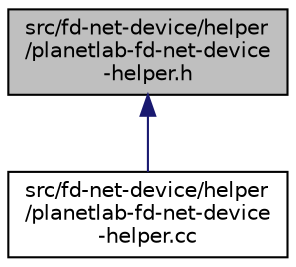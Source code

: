 digraph "src/fd-net-device/helper/planetlab-fd-net-device-helper.h"
{
 // LATEX_PDF_SIZE
  edge [fontname="Helvetica",fontsize="10",labelfontname="Helvetica",labelfontsize="10"];
  node [fontname="Helvetica",fontsize="10",shape=record];
  Node1 [label="src/fd-net-device/helper\l/planetlab-fd-net-device\l-helper.h",height=0.2,width=0.4,color="black", fillcolor="grey75", style="filled", fontcolor="black",tooltip=" "];
  Node1 -> Node2 [dir="back",color="midnightblue",fontsize="10",style="solid",fontname="Helvetica"];
  Node2 [label="src/fd-net-device/helper\l/planetlab-fd-net-device\l-helper.cc",height=0.2,width=0.4,color="black", fillcolor="white", style="filled",URL="$planetlab-fd-net-device-helper_8cc.html",tooltip=" "];
}
